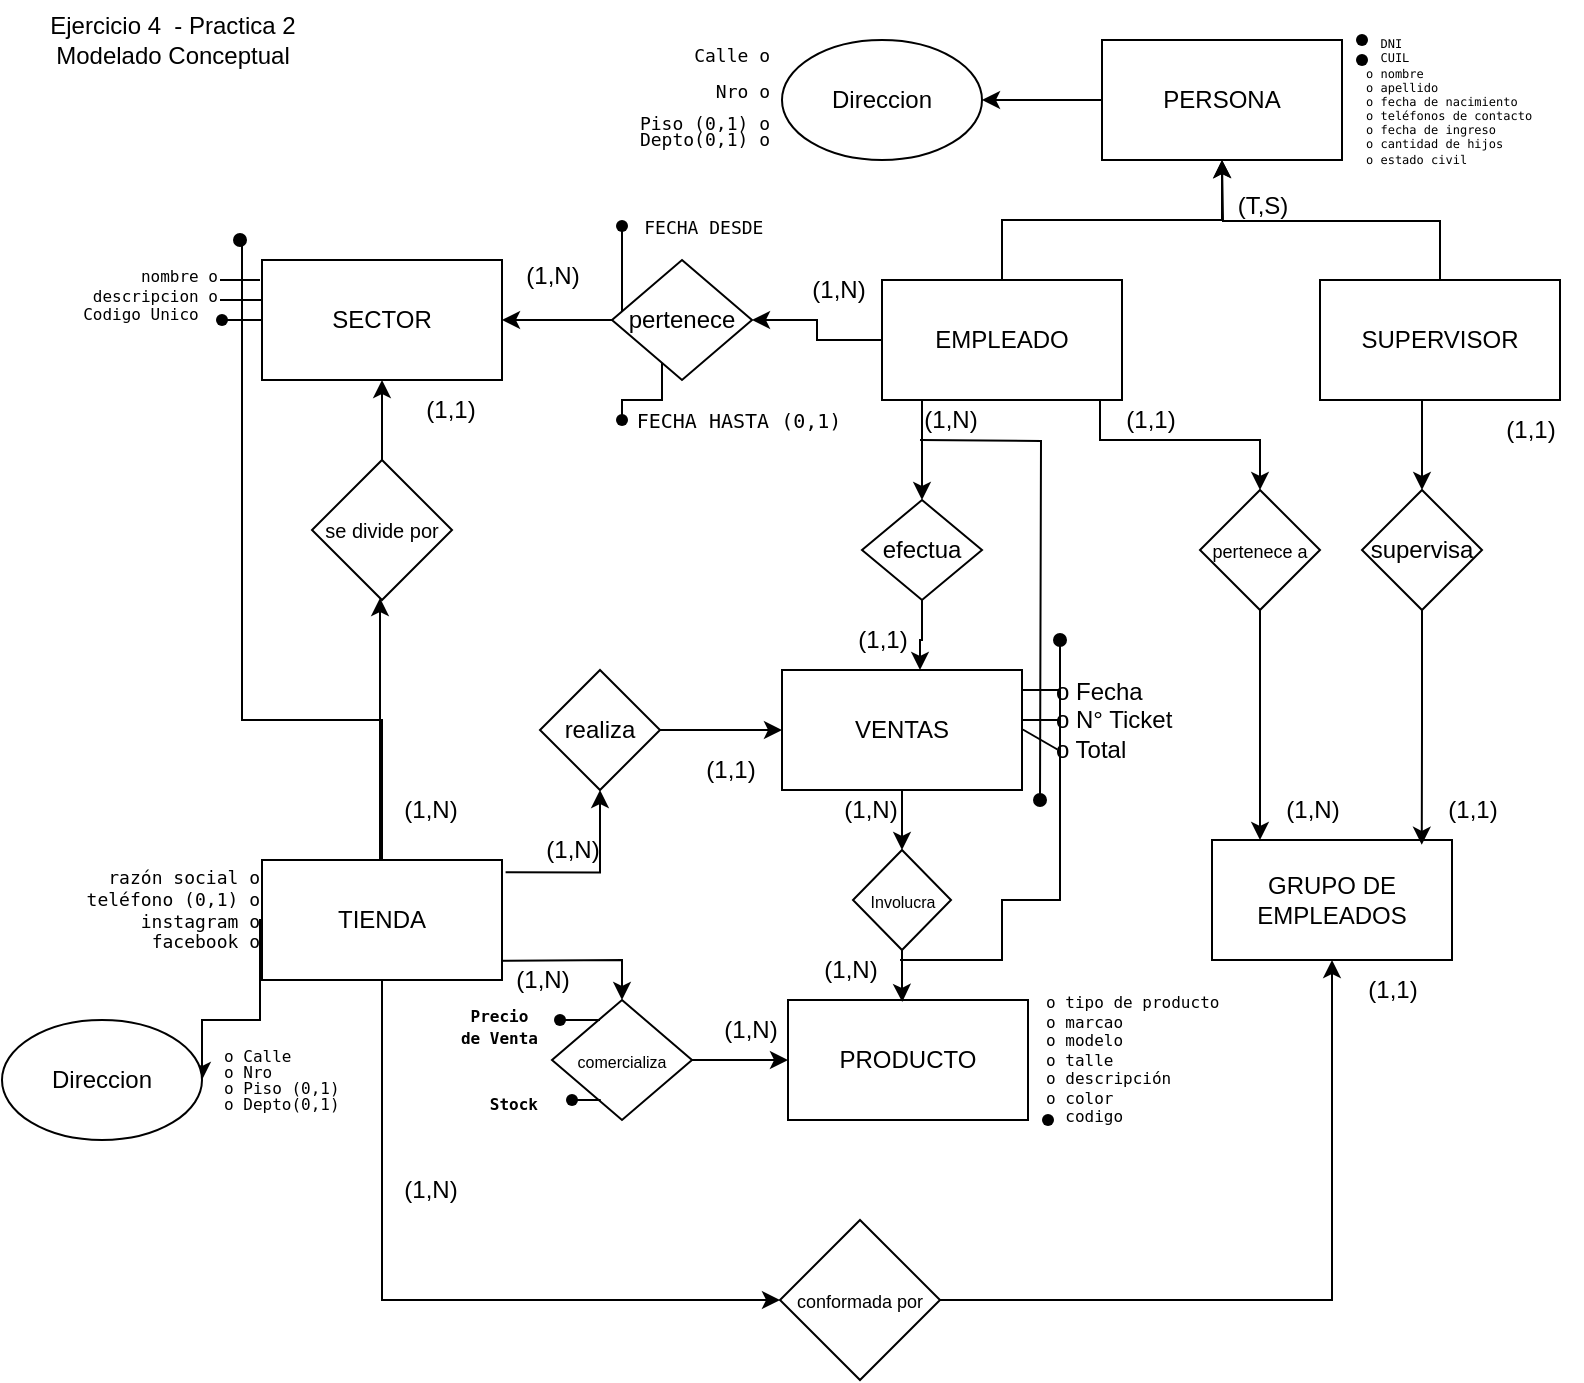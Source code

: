 <mxfile version="24.7.8">
  <diagram name="Página-1" id="rxCxpWAW3Ax_vHqKQAPg">
    <mxGraphModel dx="1035" dy="626" grid="1" gridSize="10" guides="1" tooltips="1" connect="1" arrows="1" fold="1" page="1" pageScale="1" pageWidth="827" pageHeight="1169" math="0" shadow="0">
      <root>
        <mxCell id="0" />
        <mxCell id="1" parent="0" />
        <mxCell id="zPcdAUlhvBkFaZPALM-u-1" value="Ejercicio 4&amp;nbsp; - Practica 2&lt;br&gt;Modelado Conceptual" style="text;html=1;align=center;verticalAlign=middle;resizable=0;points=[];autosize=1;strokeColor=none;fillColor=none;" parent="1" vertex="1">
          <mxGeometry x="31" width="150" height="40" as="geometry" />
        </mxCell>
        <mxCell id="zPcdAUlhvBkFaZPALM-u-26" value="" style="edgeStyle=orthogonalEdgeStyle;rounded=0;orthogonalLoop=1;jettySize=auto;html=1;" parent="1" source="zPcdAUlhvBkFaZPALM-u-3" target="zPcdAUlhvBkFaZPALM-u-25" edge="1">
          <mxGeometry relative="1" as="geometry">
            <Array as="points">
              <mxPoint x="211" y="650" />
            </Array>
          </mxGeometry>
        </mxCell>
        <mxCell id="zPcdAUlhvBkFaZPALM-u-29" value="" style="edgeStyle=orthogonalEdgeStyle;rounded=0;orthogonalLoop=1;jettySize=auto;html=1;" parent="1" source="zPcdAUlhvBkFaZPALM-u-3" target="zPcdAUlhvBkFaZPALM-u-28" edge="1">
          <mxGeometry relative="1" as="geometry">
            <Array as="points">
              <mxPoint x="210" y="400" />
              <mxPoint x="210" y="400" />
            </Array>
          </mxGeometry>
        </mxCell>
        <mxCell id="zPcdAUlhvBkFaZPALM-u-34" value="" style="edgeStyle=orthogonalEdgeStyle;rounded=0;orthogonalLoop=1;jettySize=auto;html=1;" parent="1" target="zPcdAUlhvBkFaZPALM-u-33" edge="1">
          <mxGeometry relative="1" as="geometry">
            <mxPoint x="201.059" y="480" as="sourcePoint" />
          </mxGeometry>
        </mxCell>
        <mxCell id="zPcdAUlhvBkFaZPALM-u-50" value="" style="edgeStyle=orthogonalEdgeStyle;rounded=0;orthogonalLoop=1;jettySize=auto;html=1;entryX=0.5;entryY=1;entryDx=0;entryDy=0;exitX=1.015;exitY=0.103;exitDx=0;exitDy=0;exitPerimeter=0;" parent="1" source="zPcdAUlhvBkFaZPALM-u-3" target="zPcdAUlhvBkFaZPALM-u-49" edge="1">
          <mxGeometry relative="1" as="geometry">
            <mxPoint x="205.999" y="374.5" as="sourcePoint" />
            <mxPoint x="310.94" y="214.5" as="targetPoint" />
          </mxGeometry>
        </mxCell>
        <mxCell id="CMqeh2ualkHhBmL2ZSUL-71" style="edgeStyle=orthogonalEdgeStyle;rounded=0;orthogonalLoop=1;jettySize=auto;html=1;entryX=1;entryY=0.5;entryDx=0;entryDy=0;" edge="1" parent="1" source="zPcdAUlhvBkFaZPALM-u-3" target="CMqeh2ualkHhBmL2ZSUL-15">
          <mxGeometry relative="1" as="geometry">
            <mxPoint x="150" y="580" as="targetPoint" />
            <Array as="points">
              <mxPoint x="150" y="460" />
              <mxPoint x="150" y="510" />
              <mxPoint x="121" y="510" />
            </Array>
          </mxGeometry>
        </mxCell>
        <mxCell id="CMqeh2ualkHhBmL2ZSUL-75" style="edgeStyle=orthogonalEdgeStyle;rounded=0;orthogonalLoop=1;jettySize=auto;html=1;endArrow=oval;endFill=1;" edge="1" parent="1" source="zPcdAUlhvBkFaZPALM-u-3">
          <mxGeometry relative="1" as="geometry">
            <mxPoint x="140" y="120" as="targetPoint" />
            <Array as="points">
              <mxPoint x="211" y="360" />
              <mxPoint x="141" y="360" />
              <mxPoint x="141" y="120" />
            </Array>
          </mxGeometry>
        </mxCell>
        <mxCell id="zPcdAUlhvBkFaZPALM-u-3" value="TIENDA" style="rounded=0;whiteSpace=wrap;html=1;" parent="1" vertex="1">
          <mxGeometry x="151" y="430" width="120" height="60" as="geometry" />
        </mxCell>
        <mxCell id="zPcdAUlhvBkFaZPALM-u-40" value="" style="edgeStyle=orthogonalEdgeStyle;rounded=0;orthogonalLoop=1;jettySize=auto;html=1;" parent="1" source="zPcdAUlhvBkFaZPALM-u-4" target="zPcdAUlhvBkFaZPALM-u-39" edge="1">
          <mxGeometry relative="1" as="geometry" />
        </mxCell>
        <mxCell id="zPcdAUlhvBkFaZPALM-u-4" value="PERSONA" style="whiteSpace=wrap;html=1;" parent="1" vertex="1">
          <mxGeometry x="571" y="20" width="120" height="60" as="geometry" />
        </mxCell>
        <mxCell id="zPcdAUlhvBkFaZPALM-u-10" style="edgeStyle=orthogonalEdgeStyle;rounded=0;orthogonalLoop=1;jettySize=auto;html=1;entryX=0.5;entryY=1;entryDx=0;entryDy=0;" parent="1" source="zPcdAUlhvBkFaZPALM-u-5" target="zPcdAUlhvBkFaZPALM-u-4" edge="1">
          <mxGeometry relative="1" as="geometry" />
        </mxCell>
        <mxCell id="zPcdAUlhvBkFaZPALM-u-23" value="" style="edgeStyle=orthogonalEdgeStyle;rounded=0;orthogonalLoop=1;jettySize=auto;html=1;" parent="1" source="zPcdAUlhvBkFaZPALM-u-5" target="zPcdAUlhvBkFaZPALM-u-22" edge="1">
          <mxGeometry relative="1" as="geometry">
            <Array as="points">
              <mxPoint x="570" y="220" />
              <mxPoint x="650" y="220" />
            </Array>
          </mxGeometry>
        </mxCell>
        <mxCell id="zPcdAUlhvBkFaZPALM-u-37" value="" style="edgeStyle=orthogonalEdgeStyle;rounded=0;orthogonalLoop=1;jettySize=auto;html=1;" parent="1" source="zPcdAUlhvBkFaZPALM-u-5" target="zPcdAUlhvBkFaZPALM-u-36" edge="1">
          <mxGeometry relative="1" as="geometry" />
        </mxCell>
        <mxCell id="CMqeh2ualkHhBmL2ZSUL-43" style="edgeStyle=orthogonalEdgeStyle;rounded=0;orthogonalLoop=1;jettySize=auto;html=1;entryX=0.5;entryY=0;entryDx=0;entryDy=0;" edge="1" parent="1" source="zPcdAUlhvBkFaZPALM-u-5" target="CMqeh2ualkHhBmL2ZSUL-42">
          <mxGeometry relative="1" as="geometry">
            <Array as="points">
              <mxPoint x="481" y="230" />
              <mxPoint x="481" y="230" />
            </Array>
          </mxGeometry>
        </mxCell>
        <mxCell id="CMqeh2ualkHhBmL2ZSUL-62" style="edgeStyle=orthogonalEdgeStyle;rounded=0;orthogonalLoop=1;jettySize=auto;html=1;endArrow=oval;endFill=1;" edge="1" parent="1">
          <mxGeometry relative="1" as="geometry">
            <mxPoint x="540" y="400" as="targetPoint" />
            <mxPoint x="480" y="220" as="sourcePoint" />
          </mxGeometry>
        </mxCell>
        <mxCell id="zPcdAUlhvBkFaZPALM-u-5" value="EMPLEADO" style="whiteSpace=wrap;html=1;" parent="1" vertex="1">
          <mxGeometry x="461" y="140" width="120" height="60" as="geometry" />
        </mxCell>
        <mxCell id="zPcdAUlhvBkFaZPALM-u-11" style="edgeStyle=orthogonalEdgeStyle;rounded=0;orthogonalLoop=1;jettySize=auto;html=1;exitX=0.5;exitY=0;exitDx=0;exitDy=0;" parent="1" source="zPcdAUlhvBkFaZPALM-u-8" edge="1">
          <mxGeometry relative="1" as="geometry">
            <mxPoint x="631" y="80" as="targetPoint" />
          </mxGeometry>
        </mxCell>
        <mxCell id="CMqeh2ualkHhBmL2ZSUL-97" style="edgeStyle=orthogonalEdgeStyle;rounded=0;orthogonalLoop=1;jettySize=auto;html=1;entryX=0.5;entryY=0;entryDx=0;entryDy=0;" edge="1" parent="1" source="zPcdAUlhvBkFaZPALM-u-8" target="zPcdAUlhvBkFaZPALM-u-17">
          <mxGeometry relative="1" as="geometry">
            <Array as="points">
              <mxPoint x="731" y="210" />
              <mxPoint x="731" y="210" />
            </Array>
          </mxGeometry>
        </mxCell>
        <mxCell id="zPcdAUlhvBkFaZPALM-u-8" value="SUPERVISOR" style="whiteSpace=wrap;html=1;" parent="1" vertex="1">
          <mxGeometry x="680" y="140" width="120" height="60" as="geometry" />
        </mxCell>
        <mxCell id="zPcdAUlhvBkFaZPALM-u-12" value="SECTOR" style="whiteSpace=wrap;html=1;" parent="1" vertex="1">
          <mxGeometry x="151" y="130" width="120" height="60" as="geometry" />
        </mxCell>
        <mxCell id="CMqeh2ualkHhBmL2ZSUL-70" style="edgeStyle=orthogonalEdgeStyle;rounded=0;orthogonalLoop=1;jettySize=auto;html=1;endArrow=oval;endFill=1;endSize=6;startSize=5;" edge="1" parent="1">
          <mxGeometry relative="1" as="geometry">
            <mxPoint x="550" y="320" as="targetPoint" />
            <mxPoint x="470" y="480" as="sourcePoint" />
            <Array as="points">
              <mxPoint x="521" y="480" />
              <mxPoint x="521" y="450" />
              <mxPoint x="550" y="450" />
            </Array>
          </mxGeometry>
        </mxCell>
        <mxCell id="zPcdAUlhvBkFaZPALM-u-13" value="PRODUCTO" style="whiteSpace=wrap;html=1;" parent="1" vertex="1">
          <mxGeometry x="414" y="500" width="120" height="60" as="geometry" />
        </mxCell>
        <mxCell id="CMqeh2ualkHhBmL2ZSUL-51" value="" style="edgeStyle=orthogonalEdgeStyle;rounded=0;orthogonalLoop=1;jettySize=auto;html=1;" edge="1" parent="1" source="zPcdAUlhvBkFaZPALM-u-14" target="CMqeh2ualkHhBmL2ZSUL-47">
          <mxGeometry relative="1" as="geometry" />
        </mxCell>
        <mxCell id="zPcdAUlhvBkFaZPALM-u-14" value="VENTAS" style="whiteSpace=wrap;html=1;" parent="1" vertex="1">
          <mxGeometry x="411" y="335" width="120" height="60" as="geometry" />
        </mxCell>
        <mxCell id="zPcdAUlhvBkFaZPALM-u-15" value="(T,S)" style="text;html=1;align=center;verticalAlign=middle;resizable=0;points=[];autosize=1;strokeColor=none;fillColor=none;" parent="1" vertex="1">
          <mxGeometry x="626" y="88" width="50" height="30" as="geometry" />
        </mxCell>
        <mxCell id="zPcdAUlhvBkFaZPALM-u-17" value="supervisa" style="rhombus;whiteSpace=wrap;html=1;" parent="1" vertex="1">
          <mxGeometry x="701" y="245" width="60" height="60" as="geometry" />
        </mxCell>
        <mxCell id="zPcdAUlhvBkFaZPALM-u-20" value="GRUPO DE EMPLEADOS" style="whiteSpace=wrap;html=1;" parent="1" vertex="1">
          <mxGeometry x="626" y="420" width="120" height="60" as="geometry" />
        </mxCell>
        <mxCell id="zPcdAUlhvBkFaZPALM-u-24" value="" style="edgeStyle=orthogonalEdgeStyle;rounded=0;orthogonalLoop=1;jettySize=auto;html=1;" parent="1" source="zPcdAUlhvBkFaZPALM-u-22" target="zPcdAUlhvBkFaZPALM-u-20" edge="1">
          <mxGeometry relative="1" as="geometry">
            <Array as="points">
              <mxPoint x="650" y="400" />
              <mxPoint x="650" y="400" />
            </Array>
          </mxGeometry>
        </mxCell>
        <mxCell id="zPcdAUlhvBkFaZPALM-u-22" value="&lt;font style=&quot;font-size: 9px;&quot;&gt;pertenece a&lt;/font&gt;" style="rhombus;whiteSpace=wrap;html=1;" parent="1" vertex="1">
          <mxGeometry x="620" y="245" width="60" height="60" as="geometry" />
        </mxCell>
        <mxCell id="zPcdAUlhvBkFaZPALM-u-27" value="" style="edgeStyle=orthogonalEdgeStyle;rounded=0;orthogonalLoop=1;jettySize=auto;html=1;" parent="1" source="zPcdAUlhvBkFaZPALM-u-25" target="zPcdAUlhvBkFaZPALM-u-20" edge="1">
          <mxGeometry relative="1" as="geometry" />
        </mxCell>
        <mxCell id="zPcdAUlhvBkFaZPALM-u-25" value="&lt;font style=&quot;font-size: 9px;&quot;&gt;conformada por&lt;/font&gt;" style="rhombus;whiteSpace=wrap;html=1;rounded=0;" parent="1" vertex="1">
          <mxGeometry x="410" y="610" width="80" height="80" as="geometry" />
        </mxCell>
        <mxCell id="zPcdAUlhvBkFaZPALM-u-30" value="" style="edgeStyle=orthogonalEdgeStyle;rounded=0;orthogonalLoop=1;jettySize=auto;html=1;" parent="1" source="zPcdAUlhvBkFaZPALM-u-28" target="zPcdAUlhvBkFaZPALM-u-12" edge="1">
          <mxGeometry relative="1" as="geometry" />
        </mxCell>
        <mxCell id="zPcdAUlhvBkFaZPALM-u-28" value="&lt;font style=&quot;font-size: 10px;&quot;&gt;se divide por&lt;/font&gt;" style="rhombus;whiteSpace=wrap;html=1;rounded=0;" parent="1" vertex="1">
          <mxGeometry x="176" y="230" width="70" height="70" as="geometry" />
        </mxCell>
        <mxCell id="zPcdAUlhvBkFaZPALM-u-35" value="" style="edgeStyle=orthogonalEdgeStyle;rounded=0;orthogonalLoop=1;jettySize=auto;html=1;" parent="1" source="zPcdAUlhvBkFaZPALM-u-33" target="zPcdAUlhvBkFaZPALM-u-13" edge="1">
          <mxGeometry relative="1" as="geometry" />
        </mxCell>
        <mxCell id="zPcdAUlhvBkFaZPALM-u-33" value="&lt;font style=&quot;font-size: 8px;&quot;&gt;comercializa&lt;/font&gt;" style="rhombus;whiteSpace=wrap;html=1;rounded=0;" parent="1" vertex="1">
          <mxGeometry x="296" y="500" width="70" height="60" as="geometry" />
        </mxCell>
        <mxCell id="zPcdAUlhvBkFaZPALM-u-38" style="edgeStyle=orthogonalEdgeStyle;rounded=0;orthogonalLoop=1;jettySize=auto;html=1;entryX=1;entryY=0.5;entryDx=0;entryDy=0;" parent="1" source="zPcdAUlhvBkFaZPALM-u-36" target="zPcdAUlhvBkFaZPALM-u-12" edge="1">
          <mxGeometry relative="1" as="geometry" />
        </mxCell>
        <mxCell id="CMqeh2ualkHhBmL2ZSUL-30" style="edgeStyle=orthogonalEdgeStyle;rounded=0;orthogonalLoop=1;jettySize=auto;html=1;endArrow=none;endFill=0;" edge="1" parent="1">
          <mxGeometry relative="1" as="geometry">
            <mxPoint x="351" y="163.429" as="sourcePoint" />
            <mxPoint x="331" y="210" as="targetPoint" />
            <Array as="points">
              <mxPoint x="351" y="200" />
              <mxPoint x="331" y="200" />
            </Array>
          </mxGeometry>
        </mxCell>
        <mxCell id="zPcdAUlhvBkFaZPALM-u-36" value="pertenece" style="rhombus;whiteSpace=wrap;html=1;" parent="1" vertex="1">
          <mxGeometry x="326" y="130" width="70" height="60" as="geometry" />
        </mxCell>
        <mxCell id="zPcdAUlhvBkFaZPALM-u-39" value="Direccion" style="ellipse;whiteSpace=wrap;html=1;" parent="1" vertex="1">
          <mxGeometry x="411" y="20" width="100" height="60" as="geometry" />
        </mxCell>
        <mxCell id="zPcdAUlhvBkFaZPALM-u-51" value="" style="edgeStyle=orthogonalEdgeStyle;rounded=0;orthogonalLoop=1;jettySize=auto;html=1;" parent="1" source="zPcdAUlhvBkFaZPALM-u-49" target="zPcdAUlhvBkFaZPALM-u-14" edge="1">
          <mxGeometry relative="1" as="geometry" />
        </mxCell>
        <mxCell id="zPcdAUlhvBkFaZPALM-u-49" value="realiza" style="rhombus;whiteSpace=wrap;html=1;rounded=0;" parent="1" vertex="1">
          <mxGeometry x="290" y="335" width="60" height="60" as="geometry" />
        </mxCell>
        <mxCell id="CMqeh2ualkHhBmL2ZSUL-1" value="&lt;pre style=&quot;font-size: 6px;&quot;&gt;&lt;font style=&quot;font-size: 6px;&quot;&gt;  DNI&lt;br&gt;&lt;/font&gt;&lt;font style=&quot;font-size: 6px;&quot;&gt;  CUIL&lt;br&gt;&lt;/font&gt;&lt;font style=&quot;font-size: 6px;&quot;&gt;o nombre&amp;nbsp;&lt;br&gt;&lt;/font&gt;&lt;font style=&quot;font-size: 6px;&quot;&gt;o apellido&amp;nbsp;&lt;br&gt;&lt;/font&gt;&lt;font style=&quot;font-size: 6px;&quot;&gt;o fecha de nacimiento&amp;nbsp;&lt;br&gt;&lt;/font&gt;&lt;font style=&quot;font-size: 6px;&quot;&gt;o teléfonos de contacto&amp;nbsp;&lt;br&gt;&lt;/font&gt;&lt;font style=&quot;font-size: 6px;&quot;&gt;o fecha de ingreso&amp;nbsp;&lt;br&gt;&lt;/font&gt;&lt;font style=&quot;font-size: 6px;&quot;&gt;o cantidad de hijos&amp;nbsp;&lt;br&gt;&lt;/font&gt;&lt;font style=&quot;font-size: 6px;&quot;&gt;o estado civil&lt;/font&gt;&lt;/pre&gt;" style="text;html=1;align=left;verticalAlign=middle;resizable=0;points=[];autosize=1;strokeColor=none;fillColor=none;" vertex="1" parent="1">
          <mxGeometry x="701" y="5" width="110" height="90" as="geometry" />
        </mxCell>
        <mxCell id="CMqeh2ualkHhBmL2ZSUL-8" value="" style="shape=waypoint;sketch=0;size=6;pointerEvents=1;points=[];fillColor=none;resizable=0;rotatable=0;perimeter=centerPerimeter;snapToPoint=1;" vertex="1" parent="1">
          <mxGeometry x="691" y="10" width="20" height="20" as="geometry" />
        </mxCell>
        <mxCell id="CMqeh2ualkHhBmL2ZSUL-9" value="" style="shape=waypoint;sketch=0;size=6;pointerEvents=1;points=[];fillColor=none;resizable=0;rotatable=0;perimeter=centerPerimeter;snapToPoint=1;" vertex="1" parent="1">
          <mxGeometry x="691" y="20" width="20" height="20" as="geometry" />
        </mxCell>
        <mxCell id="CMqeh2ualkHhBmL2ZSUL-10" value="&lt;pre style=&quot;font-size: 9px;&quot;&gt;Calle o&lt;/pre&gt;&lt;pre style=&quot;font-size: 9px; line-height: 80%;&quot;&gt;Nro o&lt;pre&gt;Piso (0,1) o&lt;br&gt;Depto(0,1) o&lt;/pre&gt;&lt;/pre&gt;" style="text;html=1;align=right;verticalAlign=middle;resizable=0;points=[];autosize=1;strokeColor=none;fillColor=none;" vertex="1" parent="1">
          <mxGeometry x="316" y="8" width="90" height="80" as="geometry" />
        </mxCell>
        <mxCell id="CMqeh2ualkHhBmL2ZSUL-12" value="&lt;pre style=&quot;font-size: 8px;&quot;&gt;nombre o&lt;br&gt;descripcion o&lt;br&gt;Codigo Unico&amp;nbsp;&amp;nbsp;&lt;/pre&gt;" style="text;html=1;align=right;verticalAlign=middle;resizable=0;points=[];autosize=1;strokeColor=none;fillColor=none;" vertex="1" parent="1">
          <mxGeometry x="40" y="118" width="90" height="60" as="geometry" />
        </mxCell>
        <mxCell id="CMqeh2ualkHhBmL2ZSUL-13" value="" style="shape=waypoint;sketch=0;fillStyle=solid;size=6;pointerEvents=1;points=[];fillColor=none;resizable=0;rotatable=0;perimeter=centerPerimeter;snapToPoint=1;" vertex="1" parent="1">
          <mxGeometry x="121" y="150" width="20" height="20" as="geometry" />
        </mxCell>
        <mxCell id="CMqeh2ualkHhBmL2ZSUL-14" value="&lt;pre style=&quot;line-height: 120%; font-size: 9px;&quot;&gt;&lt;font style=&quot;font-size: 9px;&quot;&gt;razón social o&lt;br&gt;&lt;/font&gt;&lt;font style=&quot;font-size: 9px;&quot;&gt; teléfono (0,1) o&lt;br&gt;&lt;/font&gt;&lt;font style=&quot;font-size: 9px;&quot;&gt;instagram o&lt;br&gt;&lt;/font&gt;&lt;font style=&quot;font-size: 9px;&quot;&gt;facebook o&lt;/font&gt;&lt;/pre&gt;" style="text;html=1;align=right;verticalAlign=middle;resizable=0;points=[];autosize=1;strokeColor=none;fillColor=none;" vertex="1" parent="1">
          <mxGeometry x="31" y="420" width="120" height="70" as="geometry" />
        </mxCell>
        <mxCell id="CMqeh2ualkHhBmL2ZSUL-15" value="Direccion" style="ellipse;whiteSpace=wrap;html=1;" vertex="1" parent="1">
          <mxGeometry x="21" y="510" width="100" height="60" as="geometry" />
        </mxCell>
        <mxCell id="CMqeh2ualkHhBmL2ZSUL-16" value="&lt;pre style=&quot;font-size: 8px; line-height: 100%;&quot;&gt;o Calle&lt;br&gt;o Nro&lt;br&gt;o Piso (0,1)&lt;br&gt;o Depto(0,1)&lt;/pre&gt;" style="text;html=1;align=left;verticalAlign=middle;resizable=0;points=[];autosize=1;strokeColor=none;fillColor=none;" vertex="1" parent="1">
          <mxGeometry x="130" y="510" width="80" height="60" as="geometry" />
        </mxCell>
        <mxCell id="CMqeh2ualkHhBmL2ZSUL-19" value="&lt;pre&gt;&lt;font style=&quot;font-size: 9px;&quot;&gt;  FECHA DESDE&lt;/font&gt;&lt;/pre&gt;" style="text;html=1;align=center;verticalAlign=middle;resizable=0;points=[];autosize=1;strokeColor=none;fillColor=none;" vertex="1" parent="1">
          <mxGeometry x="321" y="88" width="90" height="50" as="geometry" />
        </mxCell>
        <mxCell id="CMqeh2ualkHhBmL2ZSUL-20" value="&lt;pre&gt;&lt;font size=&quot;1&quot;&gt; FECHA HASTA (0,1)&lt;/font&gt;&lt;/pre&gt;" style="text;html=1;align=center;verticalAlign=middle;resizable=0;points=[];autosize=1;strokeColor=none;fillColor=none;" vertex="1" parent="1">
          <mxGeometry x="321" y="185" width="130" height="50" as="geometry" />
        </mxCell>
        <mxCell id="CMqeh2ualkHhBmL2ZSUL-22" value="" style="shape=waypoint;sketch=0;fillStyle=solid;size=6;pointerEvents=1;points=[];fillColor=none;resizable=0;rotatable=0;perimeter=centerPerimeter;snapToPoint=1;" vertex="1" parent="1">
          <mxGeometry x="321" y="103" width="20" height="20" as="geometry" />
        </mxCell>
        <mxCell id="CMqeh2ualkHhBmL2ZSUL-23" value="" style="shape=waypoint;sketch=0;fillStyle=solid;size=6;pointerEvents=1;points=[];fillColor=none;resizable=0;rotatable=0;perimeter=centerPerimeter;snapToPoint=1;" vertex="1" parent="1">
          <mxGeometry x="321" y="200" width="20" height="20" as="geometry" />
        </mxCell>
        <mxCell id="CMqeh2ualkHhBmL2ZSUL-24" style="edgeStyle=orthogonalEdgeStyle;rounded=0;orthogonalLoop=1;jettySize=auto;html=1;entryX=0.41;entryY=0.72;entryDx=0;entryDy=0;entryPerimeter=0;endArrow=none;endFill=0;" edge="1" parent="1" source="zPcdAUlhvBkFaZPALM-u-36" target="CMqeh2ualkHhBmL2ZSUL-22">
          <mxGeometry relative="1" as="geometry">
            <Array as="points">
              <mxPoint x="331" y="140" />
              <mxPoint x="331" y="140" />
            </Array>
          </mxGeometry>
        </mxCell>
        <mxCell id="CMqeh2ualkHhBmL2ZSUL-31" value="&lt;h1 style=&quot;font-size: 8px; line-height: 40%;&quot;&gt;&lt;pre&gt;&lt;font style=&quot;font-size: 8px;&quot;&gt;Precio &lt;/font&gt;&lt;/pre&gt;&lt;pre style=&quot;&quot;&gt;de Venta&lt;/pre&gt;&lt;pre&gt;&lt;br&gt;&lt;/pre&gt;&lt;pre&gt;&lt;br&gt;&lt;/pre&gt;&lt;pre&gt;&lt;font style=&quot;font-size: 8px;&quot;&gt;Stock&lt;/font&gt;&lt;/pre&gt;&lt;/h1&gt;" style="text;html=1;align=right;verticalAlign=middle;resizable=0;points=[];autosize=1;strokeColor=none;fillColor=none;" vertex="1" parent="1">
          <mxGeometry x="230" y="490" width="60" height="80" as="geometry" />
        </mxCell>
        <mxCell id="CMqeh2ualkHhBmL2ZSUL-36" value="&lt;pre style=&quot;line-height: 120%; font-size: 8px;&quot;&gt;&lt;font style=&quot;font-size: 8px;&quot;&gt;o tipo de producto&lt;br&gt;&lt;/font&gt;&lt;font style=&quot;font-size: 8px;&quot;&gt;o marcao&lt;br&gt;&lt;/font&gt;&lt;font style=&quot;font-size: 8px;&quot;&gt;o modelo&lt;br&gt;&lt;/font&gt;&lt;font style=&quot;font-size: 8px;&quot;&gt;o talle&lt;br&gt;&lt;/font&gt;&lt;font style=&quot;font-size: 8px;&quot;&gt;&lt;font style=&quot;font-size: 8px;&quot;&gt;o &lt;/font&gt;descripción&lt;br&gt;&lt;/font&gt;&lt;font style=&quot;font-size: 8px;&quot;&gt;o color&lt;br&gt;&lt;/font&gt;&lt;font style=&quot;font-size: 8px;&quot;&gt;  codigo&lt;/font&gt;&lt;/pre&gt;" style="text;html=1;align=left;verticalAlign=middle;resizable=0;points=[];autosize=1;strokeColor=none;fillColor=none;" vertex="1" parent="1">
          <mxGeometry x="541" y="480" width="110" height="100" as="geometry" />
        </mxCell>
        <mxCell id="CMqeh2ualkHhBmL2ZSUL-37" value="" style="shape=waypoint;sketch=0;fillStyle=solid;size=6;pointerEvents=1;points=[];fillColor=none;resizable=0;rotatable=0;perimeter=centerPerimeter;snapToPoint=1;" vertex="1" parent="1">
          <mxGeometry x="534" y="550" width="20" height="20" as="geometry" />
        </mxCell>
        <mxCell id="CMqeh2ualkHhBmL2ZSUL-40" value="" style="shape=waypoint;sketch=0;fillStyle=solid;size=6;pointerEvents=1;points=[];fillColor=none;resizable=0;rotatable=0;perimeter=centerPerimeter;snapToPoint=1;" vertex="1" parent="1">
          <mxGeometry x="290" y="500" width="20" height="20" as="geometry" />
        </mxCell>
        <mxCell id="CMqeh2ualkHhBmL2ZSUL-41" value="" style="shape=waypoint;sketch=0;fillStyle=solid;size=6;pointerEvents=1;points=[];fillColor=none;resizable=0;rotatable=0;perimeter=centerPerimeter;snapToPoint=1;" vertex="1" parent="1">
          <mxGeometry x="296" y="540" width="20" height="20" as="geometry" />
        </mxCell>
        <mxCell id="CMqeh2ualkHhBmL2ZSUL-44" value="" style="edgeStyle=orthogonalEdgeStyle;rounded=0;orthogonalLoop=1;jettySize=auto;html=1;" edge="1" parent="1" source="CMqeh2ualkHhBmL2ZSUL-42" target="zPcdAUlhvBkFaZPALM-u-14">
          <mxGeometry relative="1" as="geometry">
            <Array as="points">
              <mxPoint x="481" y="320" />
              <mxPoint x="480" y="320" />
            </Array>
          </mxGeometry>
        </mxCell>
        <mxCell id="CMqeh2ualkHhBmL2ZSUL-42" value="efectua" style="rhombus;whiteSpace=wrap;html=1;" vertex="1" parent="1">
          <mxGeometry x="451" y="250" width="60" height="50" as="geometry" />
        </mxCell>
        <mxCell id="CMqeh2ualkHhBmL2ZSUL-47" value="&lt;font style=&quot;font-size: 8px;&quot;&gt;Involucra&lt;/font&gt;" style="rhombus;whiteSpace=wrap;html=1;" vertex="1" parent="1">
          <mxGeometry x="446.5" y="425" width="49" height="50" as="geometry" />
        </mxCell>
        <mxCell id="CMqeh2ualkHhBmL2ZSUL-53" style="edgeStyle=orthogonalEdgeStyle;rounded=0;orthogonalLoop=1;jettySize=auto;html=1;entryX=0.476;entryY=0.016;entryDx=0;entryDy=0;entryPerimeter=0;" edge="1" parent="1" source="CMqeh2ualkHhBmL2ZSUL-47" target="zPcdAUlhvBkFaZPALM-u-13">
          <mxGeometry relative="1" as="geometry" />
        </mxCell>
        <mxCell id="CMqeh2ualkHhBmL2ZSUL-56" style="edgeStyle=orthogonalEdgeStyle;rounded=0;orthogonalLoop=1;jettySize=auto;html=1;entryX=0.343;entryY=0.167;entryDx=0;entryDy=0;entryPerimeter=0;endArrow=none;endFill=0;" edge="1" parent="1" source="CMqeh2ualkHhBmL2ZSUL-40" target="zPcdAUlhvBkFaZPALM-u-33">
          <mxGeometry relative="1" as="geometry" />
        </mxCell>
        <mxCell id="CMqeh2ualkHhBmL2ZSUL-59" style="edgeStyle=orthogonalEdgeStyle;rounded=0;orthogonalLoop=1;jettySize=auto;html=1;entryX=0.348;entryY=0.833;entryDx=0;entryDy=0;entryPerimeter=0;strokeColor=default;curved=0;endArrow=none;endFill=0;" edge="1" parent="1" source="CMqeh2ualkHhBmL2ZSUL-41" target="zPcdAUlhvBkFaZPALM-u-33">
          <mxGeometry relative="1" as="geometry" />
        </mxCell>
        <mxCell id="CMqeh2ualkHhBmL2ZSUL-60" value="o Fecha&lt;div&gt;o N° Ticket&lt;/div&gt;&lt;div&gt;o Total&lt;/div&gt;" style="text;html=1;align=left;verticalAlign=middle;resizable=0;points=[];autosize=1;strokeColor=none;fillColor=none;" vertex="1" parent="1">
          <mxGeometry x="546" y="330" width="80" height="60" as="geometry" />
        </mxCell>
        <mxCell id="CMqeh2ualkHhBmL2ZSUL-65" value="" style="line;strokeWidth=1;html=1;perimeter=backbonePerimeter;points=[];outlineConnect=0;fillColor=default;" vertex="1" parent="1">
          <mxGeometry x="531" y="340" width="19" height="10" as="geometry" />
        </mxCell>
        <mxCell id="CMqeh2ualkHhBmL2ZSUL-66" value="" style="line;strokeWidth=1;html=1;perimeter=backbonePerimeter;points=[];outlineConnect=0;fillColor=default;" vertex="1" parent="1">
          <mxGeometry x="531" y="355" width="19" height="10" as="geometry" />
        </mxCell>
        <mxCell id="CMqeh2ualkHhBmL2ZSUL-67" value="" style="line;strokeWidth=1;html=1;perimeter=backbonePerimeter;points=[];outlineConnect=0;fillColor=default;rotation=30;" vertex="1" parent="1">
          <mxGeometry x="530.07" y="364.75" width="20" height="10" as="geometry" />
        </mxCell>
        <mxCell id="CMqeh2ualkHhBmL2ZSUL-72" value="" style="line;strokeWidth=1;html=1;perimeter=backbonePerimeter;points=[];outlineConnect=0;perimeterSpacing=1;" vertex="1" parent="1">
          <mxGeometry x="130" y="155" width="21" height="10" as="geometry" />
        </mxCell>
        <mxCell id="CMqeh2ualkHhBmL2ZSUL-73" value="" style="line;strokeWidth=1;html=1;perimeter=backbonePerimeter;points=[];outlineConnect=0;perimeterSpacing=1;" vertex="1" parent="1">
          <mxGeometry x="130" y="145" width="21" height="10" as="geometry" />
        </mxCell>
        <mxCell id="CMqeh2ualkHhBmL2ZSUL-74" value="" style="line;strokeWidth=1;html=1;perimeter=backbonePerimeter;points=[];outlineConnect=0;perimeterSpacing=1;" vertex="1" parent="1">
          <mxGeometry x="130" y="135" width="20" height="10" as="geometry" />
        </mxCell>
        <mxCell id="CMqeh2ualkHhBmL2ZSUL-76" value="(1,N)" style="text;html=1;align=center;verticalAlign=middle;resizable=0;points=[];autosize=1;strokeColor=none;fillColor=none;" vertex="1" parent="1">
          <mxGeometry x="414" y="130" width="50" height="30" as="geometry" />
        </mxCell>
        <mxCell id="CMqeh2ualkHhBmL2ZSUL-77" value="(1,N)" style="text;html=1;align=center;verticalAlign=middle;resizable=0;points=[];autosize=1;strokeColor=none;fillColor=none;" vertex="1" parent="1">
          <mxGeometry x="271" y="123" width="50" height="30" as="geometry" />
        </mxCell>
        <mxCell id="CMqeh2ualkHhBmL2ZSUL-78" value="(1,N)" style="text;html=1;align=center;verticalAlign=middle;resizable=0;points=[];autosize=1;strokeColor=none;fillColor=none;" vertex="1" parent="1">
          <mxGeometry x="210" y="390" width="50" height="30" as="geometry" />
        </mxCell>
        <mxCell id="CMqeh2ualkHhBmL2ZSUL-79" value="(1,1)" style="text;html=1;align=center;verticalAlign=middle;resizable=0;points=[];autosize=1;strokeColor=none;fillColor=none;" vertex="1" parent="1">
          <mxGeometry x="220" y="190" width="50" height="30" as="geometry" />
        </mxCell>
        <mxCell id="CMqeh2ualkHhBmL2ZSUL-80" value="(1,N)" style="text;html=1;align=center;verticalAlign=middle;resizable=0;points=[];autosize=1;strokeColor=none;fillColor=none;" vertex="1" parent="1">
          <mxGeometry x="281" y="410" width="50" height="30" as="geometry" />
        </mxCell>
        <mxCell id="CMqeh2ualkHhBmL2ZSUL-81" value="(1,1)" style="text;html=1;align=center;verticalAlign=middle;resizable=0;points=[];autosize=1;strokeColor=none;fillColor=none;" vertex="1" parent="1">
          <mxGeometry x="360" y="370" width="50" height="30" as="geometry" />
        </mxCell>
        <mxCell id="CMqeh2ualkHhBmL2ZSUL-82" value="(1,N)" style="text;html=1;align=center;verticalAlign=middle;resizable=0;points=[];autosize=1;strokeColor=none;fillColor=none;" vertex="1" parent="1">
          <mxGeometry x="430" y="390" width="50" height="30" as="geometry" />
        </mxCell>
        <mxCell id="CMqeh2ualkHhBmL2ZSUL-83" value="(1,N)" style="text;html=1;align=center;verticalAlign=middle;resizable=0;points=[];autosize=1;strokeColor=none;fillColor=none;" vertex="1" parent="1">
          <mxGeometry x="420" y="470" width="50" height="30" as="geometry" />
        </mxCell>
        <mxCell id="CMqeh2ualkHhBmL2ZSUL-84" value="(1,N)" style="text;html=1;align=center;verticalAlign=middle;resizable=0;points=[];autosize=1;strokeColor=none;fillColor=none;" vertex="1" parent="1">
          <mxGeometry x="470" y="195" width="50" height="30" as="geometry" />
        </mxCell>
        <mxCell id="CMqeh2ualkHhBmL2ZSUL-85" value="(1,1)" style="text;html=1;align=center;verticalAlign=middle;resizable=0;points=[];autosize=1;strokeColor=none;fillColor=none;" vertex="1" parent="1">
          <mxGeometry x="436" y="305" width="50" height="30" as="geometry" />
        </mxCell>
        <mxCell id="CMqeh2ualkHhBmL2ZSUL-86" value="(1,1)" style="text;html=1;align=center;verticalAlign=middle;resizable=0;points=[];autosize=1;strokeColor=none;fillColor=none;" vertex="1" parent="1">
          <mxGeometry x="570" y="195" width="50" height="30" as="geometry" />
        </mxCell>
        <mxCell id="CMqeh2ualkHhBmL2ZSUL-87" value="(1,N)" style="text;html=1;align=center;verticalAlign=middle;resizable=0;points=[];autosize=1;strokeColor=none;fillColor=none;" vertex="1" parent="1">
          <mxGeometry x="651" y="390" width="50" height="30" as="geometry" />
        </mxCell>
        <mxCell id="CMqeh2ualkHhBmL2ZSUL-88" value="(1,1)" style="text;html=1;align=center;verticalAlign=middle;resizable=0;points=[];autosize=1;strokeColor=none;fillColor=none;" vertex="1" parent="1">
          <mxGeometry x="731" y="390" width="50" height="30" as="geometry" />
        </mxCell>
        <mxCell id="CMqeh2ualkHhBmL2ZSUL-89" value="(1,1)" style="text;html=1;align=center;verticalAlign=middle;resizable=0;points=[];autosize=1;strokeColor=none;fillColor=none;" vertex="1" parent="1">
          <mxGeometry x="760" y="200" width="50" height="30" as="geometry" />
        </mxCell>
        <mxCell id="CMqeh2ualkHhBmL2ZSUL-90" value="(1,N)" style="text;html=1;align=center;verticalAlign=middle;resizable=0;points=[];autosize=1;strokeColor=none;fillColor=none;" vertex="1" parent="1">
          <mxGeometry x="210" y="580" width="50" height="30" as="geometry" />
        </mxCell>
        <mxCell id="CMqeh2ualkHhBmL2ZSUL-91" value="(1,1)" style="text;html=1;align=center;verticalAlign=middle;resizable=0;points=[];autosize=1;strokeColor=none;fillColor=none;" vertex="1" parent="1">
          <mxGeometry x="691" y="480" width="50" height="30" as="geometry" />
        </mxCell>
        <mxCell id="CMqeh2ualkHhBmL2ZSUL-92" value="(1,N)" style="text;html=1;align=center;verticalAlign=middle;resizable=0;points=[];autosize=1;strokeColor=none;fillColor=none;" vertex="1" parent="1">
          <mxGeometry x="266" y="475" width="50" height="30" as="geometry" />
        </mxCell>
        <mxCell id="CMqeh2ualkHhBmL2ZSUL-93" value="(1,N)" style="text;html=1;align=center;verticalAlign=middle;resizable=0;points=[];autosize=1;strokeColor=none;fillColor=none;" vertex="1" parent="1">
          <mxGeometry x="370" y="500" width="50" height="30" as="geometry" />
        </mxCell>
        <mxCell id="CMqeh2ualkHhBmL2ZSUL-99" style="edgeStyle=orthogonalEdgeStyle;rounded=0;orthogonalLoop=1;jettySize=auto;html=1;entryX=0.874;entryY=0.04;entryDx=0;entryDy=0;entryPerimeter=0;" edge="1" parent="1" source="zPcdAUlhvBkFaZPALM-u-17" target="zPcdAUlhvBkFaZPALM-u-20">
          <mxGeometry relative="1" as="geometry" />
        </mxCell>
      </root>
    </mxGraphModel>
  </diagram>
</mxfile>
